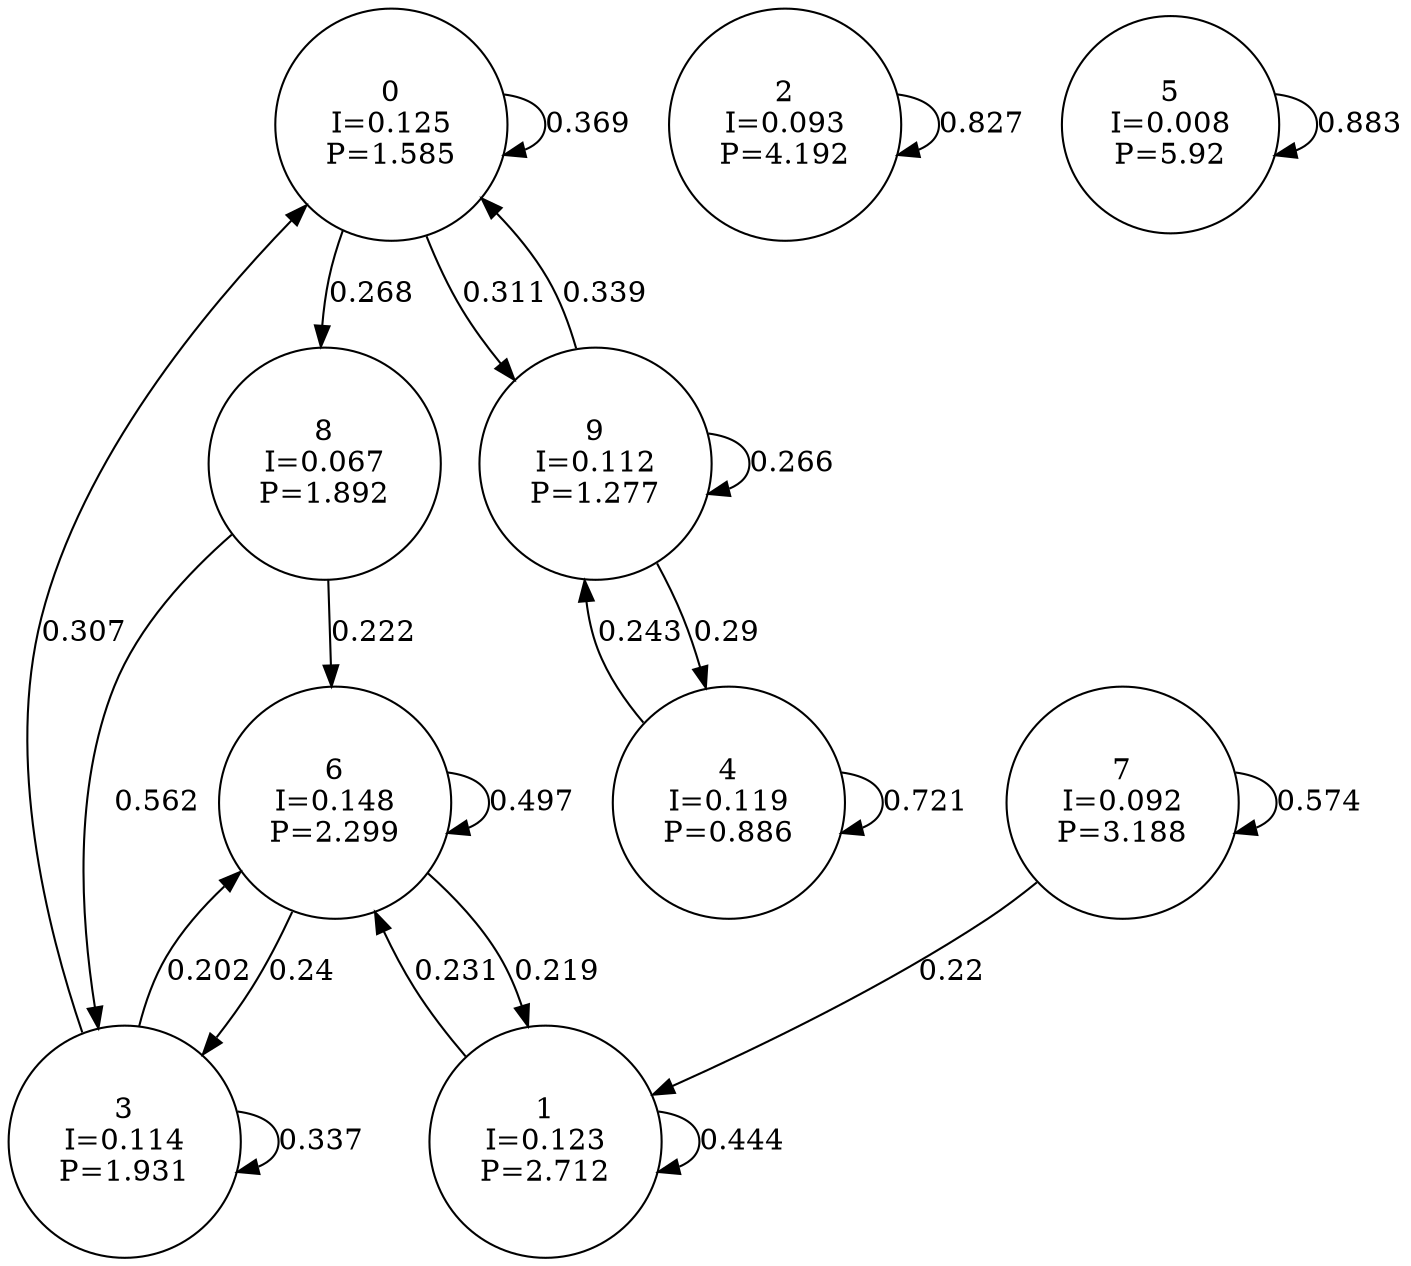 digraph a {
0 [shape=circle, label="0\nI=0.125\nP=1.585"];
	0 -> 0 [label="0.369"];
	0 -> 8 [label="0.268"];
	0 -> 9 [label="0.311"];
1 [shape=circle, label="1\nI=0.123\nP=2.712"];
	1 -> 1 [label="0.444"];
	1 -> 6 [label="0.231"];
2 [shape=circle, label="2\nI=0.093\nP=4.192"];
	2 -> 2 [label="0.827"];
3 [shape=circle, label="3\nI=0.114\nP=1.931"];
	3 -> 0 [label="0.307"];
	3 -> 3 [label="0.337"];
	3 -> 6 [label="0.202"];
4 [shape=circle, label="4\nI=0.119\nP=0.886"];
	4 -> 4 [label="0.721"];
	4 -> 9 [label="0.243"];
5 [shape=circle, label="5\nI=0.008\nP=5.92"];
	5 -> 5 [label="0.883"];
6 [shape=circle, label="6\nI=0.148\nP=2.299"];
	6 -> 1 [label="0.219"];
	6 -> 3 [label="0.24"];
	6 -> 6 [label="0.497"];
7 [shape=circle, label="7\nI=0.092\nP=3.188"];
	7 -> 1 [label="0.22"];
	7 -> 7 [label="0.574"];
8 [shape=circle, label="8\nI=0.067\nP=1.892"];
	8 -> 3 [label="0.562"];
	8 -> 6 [label="0.222"];
9 [shape=circle, label="9\nI=0.112\nP=1.277"];
	9 -> 0 [label="0.339"];
	9 -> 4 [label="0.29"];
	9 -> 9 [label="0.266"];
}